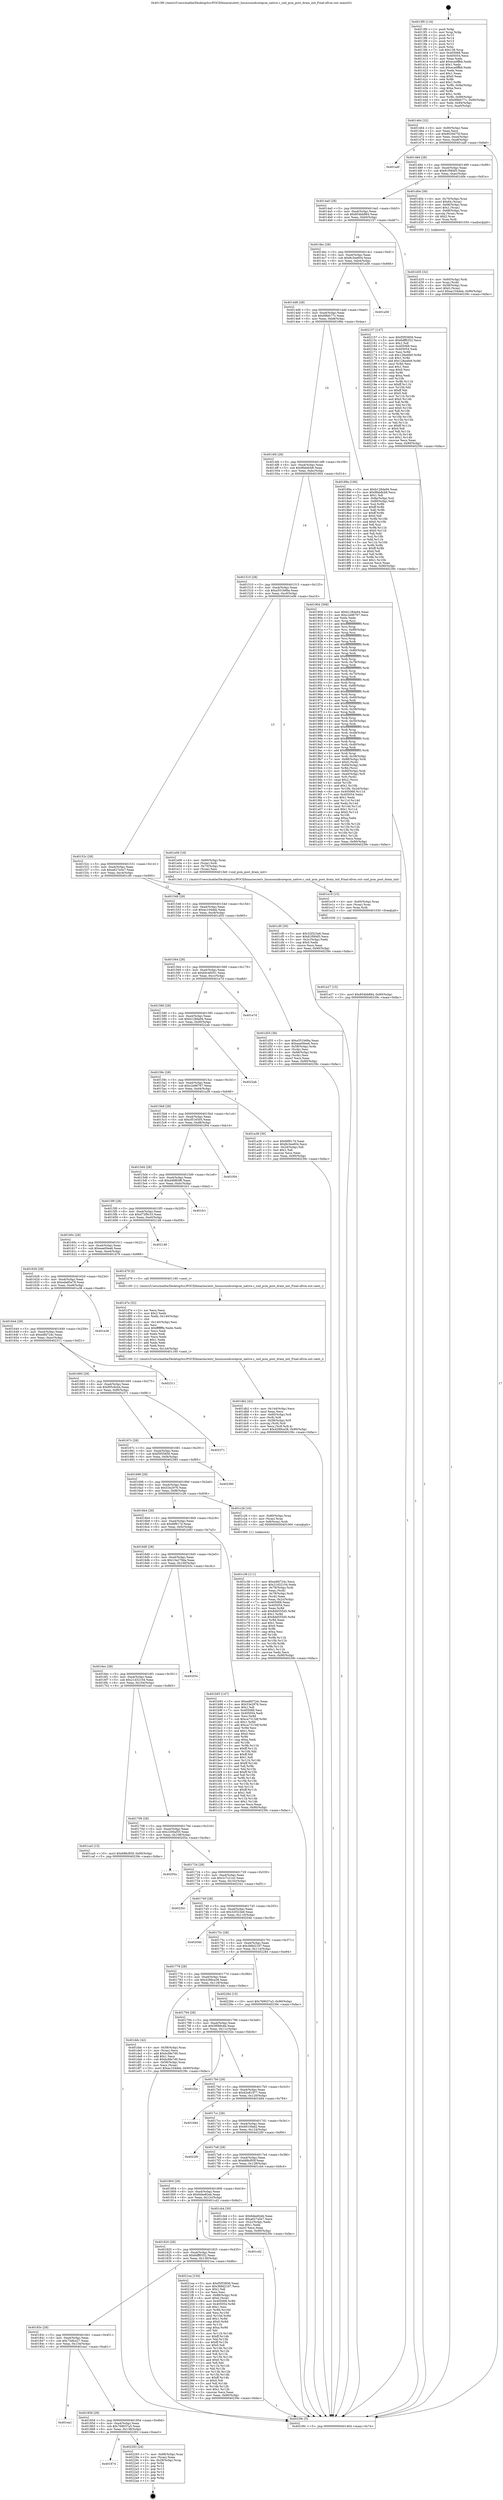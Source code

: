digraph "0x4013f0" {
  label = "0x4013f0 (/mnt/c/Users/mathe/Desktop/tcc/POCII/binaries/extr_linuxsoundcorepcm_native.c_snd_pcm_post_drain_init_Final-ollvm.out::main(0))"
  labelloc = "t"
  node[shape=record]

  Entry [label="",width=0.3,height=0.3,shape=circle,fillcolor=black,style=filled]
  "0x401464" [label="{
     0x401464 [32]\l
     | [instrs]\l
     &nbsp;&nbsp;0x401464 \<+6\>: mov -0x90(%rbp),%eax\l
     &nbsp;&nbsp;0x40146a \<+2\>: mov %eax,%ecx\l
     &nbsp;&nbsp;0x40146c \<+6\>: sub $0x8029d75f,%ecx\l
     &nbsp;&nbsp;0x401472 \<+6\>: mov %eax,-0xa4(%rbp)\l
     &nbsp;&nbsp;0x401478 \<+6\>: mov %ecx,-0xa8(%rbp)\l
     &nbsp;&nbsp;0x40147e \<+6\>: je 0000000000401adf \<main+0x6ef\>\l
  }"]
  "0x401adf" [label="{
     0x401adf\l
  }", style=dashed]
  "0x401484" [label="{
     0x401484 [28]\l
     | [instrs]\l
     &nbsp;&nbsp;0x401484 \<+5\>: jmp 0000000000401489 \<main+0x99\>\l
     &nbsp;&nbsp;0x401489 \<+6\>: mov -0xa4(%rbp),%eax\l
     &nbsp;&nbsp;0x40148f \<+5\>: sub $0x81f084f3,%eax\l
     &nbsp;&nbsp;0x401494 \<+6\>: mov %eax,-0xac(%rbp)\l
     &nbsp;&nbsp;0x40149a \<+6\>: je 0000000000401d0e \<main+0x91e\>\l
  }"]
  Exit [label="",width=0.3,height=0.3,shape=circle,fillcolor=black,style=filled,peripheries=2]
  "0x401d0e" [label="{
     0x401d0e [39]\l
     | [instrs]\l
     &nbsp;&nbsp;0x401d0e \<+4\>: mov -0x70(%rbp),%rax\l
     &nbsp;&nbsp;0x401d12 \<+6\>: movl $0x64,(%rax)\l
     &nbsp;&nbsp;0x401d18 \<+4\>: mov -0x68(%rbp),%rax\l
     &nbsp;&nbsp;0x401d1c \<+6\>: movl $0x1,(%rax)\l
     &nbsp;&nbsp;0x401d22 \<+4\>: mov -0x68(%rbp),%rax\l
     &nbsp;&nbsp;0x401d26 \<+3\>: movslq (%rax),%rax\l
     &nbsp;&nbsp;0x401d29 \<+4\>: shl $0x2,%rax\l
     &nbsp;&nbsp;0x401d2d \<+3\>: mov %rax,%rdi\l
     &nbsp;&nbsp;0x401d30 \<+5\>: call 0000000000401050 \<malloc@plt\>\l
     | [calls]\l
     &nbsp;&nbsp;0x401050 \{1\} (unknown)\l
  }"]
  "0x4014a0" [label="{
     0x4014a0 [28]\l
     | [instrs]\l
     &nbsp;&nbsp;0x4014a0 \<+5\>: jmp 00000000004014a5 \<main+0xb5\>\l
     &nbsp;&nbsp;0x4014a5 \<+6\>: mov -0xa4(%rbp),%eax\l
     &nbsp;&nbsp;0x4014ab \<+5\>: sub $0x854bb884,%eax\l
     &nbsp;&nbsp;0x4014b0 \<+6\>: mov %eax,-0xb0(%rbp)\l
     &nbsp;&nbsp;0x4014b6 \<+6\>: je 0000000000402157 \<main+0xd67\>\l
  }"]
  "0x401874" [label="{
     0x401874\l
  }", style=dashed]
  "0x402157" [label="{
     0x402157 [147]\l
     | [instrs]\l
     &nbsp;&nbsp;0x402157 \<+5\>: mov $0xf5f55856,%eax\l
     &nbsp;&nbsp;0x40215c \<+5\>: mov $0x6dff0352,%ecx\l
     &nbsp;&nbsp;0x402161 \<+2\>: mov $0x1,%dl\l
     &nbsp;&nbsp;0x402163 \<+7\>: mov 0x405068,%esi\l
     &nbsp;&nbsp;0x40216a \<+7\>: mov 0x405054,%edi\l
     &nbsp;&nbsp;0x402171 \<+3\>: mov %esi,%r8d\l
     &nbsp;&nbsp;0x402174 \<+7\>: sub $0x128a4fe9,%r8d\l
     &nbsp;&nbsp;0x40217b \<+4\>: sub $0x1,%r8d\l
     &nbsp;&nbsp;0x40217f \<+7\>: add $0x128a4fe9,%r8d\l
     &nbsp;&nbsp;0x402186 \<+4\>: imul %r8d,%esi\l
     &nbsp;&nbsp;0x40218a \<+3\>: and $0x1,%esi\l
     &nbsp;&nbsp;0x40218d \<+3\>: cmp $0x0,%esi\l
     &nbsp;&nbsp;0x402190 \<+4\>: sete %r9b\l
     &nbsp;&nbsp;0x402194 \<+3\>: cmp $0xa,%edi\l
     &nbsp;&nbsp;0x402197 \<+4\>: setl %r10b\l
     &nbsp;&nbsp;0x40219b \<+3\>: mov %r9b,%r11b\l
     &nbsp;&nbsp;0x40219e \<+4\>: xor $0xff,%r11b\l
     &nbsp;&nbsp;0x4021a2 \<+3\>: mov %r10b,%bl\l
     &nbsp;&nbsp;0x4021a5 \<+3\>: xor $0xff,%bl\l
     &nbsp;&nbsp;0x4021a8 \<+3\>: xor $0x0,%dl\l
     &nbsp;&nbsp;0x4021ab \<+3\>: mov %r11b,%r14b\l
     &nbsp;&nbsp;0x4021ae \<+4\>: and $0x0,%r14b\l
     &nbsp;&nbsp;0x4021b2 \<+3\>: and %dl,%r9b\l
     &nbsp;&nbsp;0x4021b5 \<+3\>: mov %bl,%r15b\l
     &nbsp;&nbsp;0x4021b8 \<+4\>: and $0x0,%r15b\l
     &nbsp;&nbsp;0x4021bc \<+3\>: and %dl,%r10b\l
     &nbsp;&nbsp;0x4021bf \<+3\>: or %r9b,%r14b\l
     &nbsp;&nbsp;0x4021c2 \<+3\>: or %r10b,%r15b\l
     &nbsp;&nbsp;0x4021c5 \<+3\>: xor %r15b,%r14b\l
     &nbsp;&nbsp;0x4021c8 \<+3\>: or %bl,%r11b\l
     &nbsp;&nbsp;0x4021cb \<+4\>: xor $0xff,%r11b\l
     &nbsp;&nbsp;0x4021cf \<+3\>: or $0x0,%dl\l
     &nbsp;&nbsp;0x4021d2 \<+3\>: and %dl,%r11b\l
     &nbsp;&nbsp;0x4021d5 \<+3\>: or %r11b,%r14b\l
     &nbsp;&nbsp;0x4021d8 \<+4\>: test $0x1,%r14b\l
     &nbsp;&nbsp;0x4021dc \<+3\>: cmovne %ecx,%eax\l
     &nbsp;&nbsp;0x4021df \<+6\>: mov %eax,-0x90(%rbp)\l
     &nbsp;&nbsp;0x4021e5 \<+5\>: jmp 000000000040239c \<main+0xfac\>\l
  }"]
  "0x4014bc" [label="{
     0x4014bc [28]\l
     | [instrs]\l
     &nbsp;&nbsp;0x4014bc \<+5\>: jmp 00000000004014c1 \<main+0xd1\>\l
     &nbsp;&nbsp;0x4014c1 \<+6\>: mov -0xa4(%rbp),%eax\l
     &nbsp;&nbsp;0x4014c7 \<+5\>: sub $0x8c3ee604,%eax\l
     &nbsp;&nbsp;0x4014cc \<+6\>: mov %eax,-0xb4(%rbp)\l
     &nbsp;&nbsp;0x4014d2 \<+6\>: je 0000000000401a56 \<main+0x666\>\l
  }"]
  "0x402293" [label="{
     0x402293 [24]\l
     | [instrs]\l
     &nbsp;&nbsp;0x402293 \<+7\>: mov -0x88(%rbp),%rax\l
     &nbsp;&nbsp;0x40229a \<+2\>: mov (%rax),%eax\l
     &nbsp;&nbsp;0x40229c \<+4\>: lea -0x28(%rbp),%rsp\l
     &nbsp;&nbsp;0x4022a0 \<+1\>: pop %rbx\l
     &nbsp;&nbsp;0x4022a1 \<+2\>: pop %r12\l
     &nbsp;&nbsp;0x4022a3 \<+2\>: pop %r13\l
     &nbsp;&nbsp;0x4022a5 \<+2\>: pop %r14\l
     &nbsp;&nbsp;0x4022a7 \<+2\>: pop %r15\l
     &nbsp;&nbsp;0x4022a9 \<+1\>: pop %rbp\l
     &nbsp;&nbsp;0x4022aa \<+1\>: ret\l
  }"]
  "0x401a56" [label="{
     0x401a56\l
  }", style=dashed]
  "0x4014d8" [label="{
     0x4014d8 [28]\l
     | [instrs]\l
     &nbsp;&nbsp;0x4014d8 \<+5\>: jmp 00000000004014dd \<main+0xed\>\l
     &nbsp;&nbsp;0x4014dd \<+6\>: mov -0xa4(%rbp),%eax\l
     &nbsp;&nbsp;0x4014e3 \<+5\>: sub $0x99bfc77c,%eax\l
     &nbsp;&nbsp;0x4014e8 \<+6\>: mov %eax,-0xb8(%rbp)\l
     &nbsp;&nbsp;0x4014ee \<+6\>: je 000000000040189a \<main+0x4aa\>\l
  }"]
  "0x401858" [label="{
     0x401858 [28]\l
     | [instrs]\l
     &nbsp;&nbsp;0x401858 \<+5\>: jmp 000000000040185d \<main+0x46d\>\l
     &nbsp;&nbsp;0x40185d \<+6\>: mov -0xa4(%rbp),%eax\l
     &nbsp;&nbsp;0x401863 \<+5\>: sub $0x769037a3,%eax\l
     &nbsp;&nbsp;0x401868 \<+6\>: mov %eax,-0x138(%rbp)\l
     &nbsp;&nbsp;0x40186e \<+6\>: je 0000000000402293 \<main+0xea3\>\l
  }"]
  "0x40189a" [label="{
     0x40189a [106]\l
     | [instrs]\l
     &nbsp;&nbsp;0x40189a \<+5\>: mov $0xb128da94,%eax\l
     &nbsp;&nbsp;0x40189f \<+5\>: mov $0x9fab8cb8,%ecx\l
     &nbsp;&nbsp;0x4018a4 \<+2\>: mov $0x1,%dl\l
     &nbsp;&nbsp;0x4018a6 \<+7\>: mov -0x8a(%rbp),%sil\l
     &nbsp;&nbsp;0x4018ad \<+7\>: mov -0x89(%rbp),%dil\l
     &nbsp;&nbsp;0x4018b4 \<+3\>: mov %sil,%r8b\l
     &nbsp;&nbsp;0x4018b7 \<+4\>: xor $0xff,%r8b\l
     &nbsp;&nbsp;0x4018bb \<+3\>: mov %dil,%r9b\l
     &nbsp;&nbsp;0x4018be \<+4\>: xor $0xff,%r9b\l
     &nbsp;&nbsp;0x4018c2 \<+3\>: xor $0x0,%dl\l
     &nbsp;&nbsp;0x4018c5 \<+3\>: mov %r8b,%r10b\l
     &nbsp;&nbsp;0x4018c8 \<+4\>: and $0x0,%r10b\l
     &nbsp;&nbsp;0x4018cc \<+3\>: and %dl,%sil\l
     &nbsp;&nbsp;0x4018cf \<+3\>: mov %r9b,%r11b\l
     &nbsp;&nbsp;0x4018d2 \<+4\>: and $0x0,%r11b\l
     &nbsp;&nbsp;0x4018d6 \<+3\>: and %dl,%dil\l
     &nbsp;&nbsp;0x4018d9 \<+3\>: or %sil,%r10b\l
     &nbsp;&nbsp;0x4018dc \<+3\>: or %dil,%r11b\l
     &nbsp;&nbsp;0x4018df \<+3\>: xor %r11b,%r10b\l
     &nbsp;&nbsp;0x4018e2 \<+3\>: or %r9b,%r8b\l
     &nbsp;&nbsp;0x4018e5 \<+4\>: xor $0xff,%r8b\l
     &nbsp;&nbsp;0x4018e9 \<+3\>: or $0x0,%dl\l
     &nbsp;&nbsp;0x4018ec \<+3\>: and %dl,%r8b\l
     &nbsp;&nbsp;0x4018ef \<+3\>: or %r8b,%r10b\l
     &nbsp;&nbsp;0x4018f2 \<+4\>: test $0x1,%r10b\l
     &nbsp;&nbsp;0x4018f6 \<+3\>: cmovne %ecx,%eax\l
     &nbsp;&nbsp;0x4018f9 \<+6\>: mov %eax,-0x90(%rbp)\l
     &nbsp;&nbsp;0x4018ff \<+5\>: jmp 000000000040239c \<main+0xfac\>\l
  }"]
  "0x4014f4" [label="{
     0x4014f4 [28]\l
     | [instrs]\l
     &nbsp;&nbsp;0x4014f4 \<+5\>: jmp 00000000004014f9 \<main+0x109\>\l
     &nbsp;&nbsp;0x4014f9 \<+6\>: mov -0xa4(%rbp),%eax\l
     &nbsp;&nbsp;0x4014ff \<+5\>: sub $0x9fab8cb8,%eax\l
     &nbsp;&nbsp;0x401504 \<+6\>: mov %eax,-0xbc(%rbp)\l
     &nbsp;&nbsp;0x40150a \<+6\>: je 0000000000401904 \<main+0x514\>\l
  }"]
  "0x40239c" [label="{
     0x40239c [5]\l
     | [instrs]\l
     &nbsp;&nbsp;0x40239c \<+5\>: jmp 0000000000401464 \<main+0x74\>\l
  }"]
  "0x4013f0" [label="{
     0x4013f0 [116]\l
     | [instrs]\l
     &nbsp;&nbsp;0x4013f0 \<+1\>: push %rbp\l
     &nbsp;&nbsp;0x4013f1 \<+3\>: mov %rsp,%rbp\l
     &nbsp;&nbsp;0x4013f4 \<+2\>: push %r15\l
     &nbsp;&nbsp;0x4013f6 \<+2\>: push %r14\l
     &nbsp;&nbsp;0x4013f8 \<+2\>: push %r13\l
     &nbsp;&nbsp;0x4013fa \<+2\>: push %r12\l
     &nbsp;&nbsp;0x4013fc \<+1\>: push %rbx\l
     &nbsp;&nbsp;0x4013fd \<+7\>: sub $0x138,%rsp\l
     &nbsp;&nbsp;0x401404 \<+7\>: mov 0x405068,%eax\l
     &nbsp;&nbsp;0x40140b \<+7\>: mov 0x405054,%ecx\l
     &nbsp;&nbsp;0x401412 \<+2\>: mov %eax,%edx\l
     &nbsp;&nbsp;0x401414 \<+6\>: add $0xeca0ffbb,%edx\l
     &nbsp;&nbsp;0x40141a \<+3\>: sub $0x1,%edx\l
     &nbsp;&nbsp;0x40141d \<+6\>: sub $0xeca0ffbb,%edx\l
     &nbsp;&nbsp;0x401423 \<+3\>: imul %edx,%eax\l
     &nbsp;&nbsp;0x401426 \<+3\>: and $0x1,%eax\l
     &nbsp;&nbsp;0x401429 \<+3\>: cmp $0x0,%eax\l
     &nbsp;&nbsp;0x40142c \<+4\>: sete %r8b\l
     &nbsp;&nbsp;0x401430 \<+4\>: and $0x1,%r8b\l
     &nbsp;&nbsp;0x401434 \<+7\>: mov %r8b,-0x8a(%rbp)\l
     &nbsp;&nbsp;0x40143b \<+3\>: cmp $0xa,%ecx\l
     &nbsp;&nbsp;0x40143e \<+4\>: setl %r8b\l
     &nbsp;&nbsp;0x401442 \<+4\>: and $0x1,%r8b\l
     &nbsp;&nbsp;0x401446 \<+7\>: mov %r8b,-0x89(%rbp)\l
     &nbsp;&nbsp;0x40144d \<+10\>: movl $0x99bfc77c,-0x90(%rbp)\l
     &nbsp;&nbsp;0x401457 \<+6\>: mov %edi,-0x94(%rbp)\l
     &nbsp;&nbsp;0x40145d \<+7\>: mov %rsi,-0xa0(%rbp)\l
  }"]
  "0x401ea1" [label="{
     0x401ea1\l
  }", style=dashed]
  "0x401904" [label="{
     0x401904 [308]\l
     | [instrs]\l
     &nbsp;&nbsp;0x401904 \<+5\>: mov $0xb128da94,%eax\l
     &nbsp;&nbsp;0x401909 \<+5\>: mov $0xc2e96767,%ecx\l
     &nbsp;&nbsp;0x40190e \<+2\>: xor %edx,%edx\l
     &nbsp;&nbsp;0x401910 \<+3\>: mov %rsp,%rsi\l
     &nbsp;&nbsp;0x401913 \<+4\>: add $0xfffffffffffffff0,%rsi\l
     &nbsp;&nbsp;0x401917 \<+3\>: mov %rsi,%rsp\l
     &nbsp;&nbsp;0x40191a \<+7\>: mov %rsi,-0x88(%rbp)\l
     &nbsp;&nbsp;0x401921 \<+3\>: mov %rsp,%rsi\l
     &nbsp;&nbsp;0x401924 \<+4\>: add $0xfffffffffffffff0,%rsi\l
     &nbsp;&nbsp;0x401928 \<+3\>: mov %rsi,%rsp\l
     &nbsp;&nbsp;0x40192b \<+3\>: mov %rsp,%rdi\l
     &nbsp;&nbsp;0x40192e \<+4\>: add $0xfffffffffffffff0,%rdi\l
     &nbsp;&nbsp;0x401932 \<+3\>: mov %rdi,%rsp\l
     &nbsp;&nbsp;0x401935 \<+4\>: mov %rdi,-0x80(%rbp)\l
     &nbsp;&nbsp;0x401939 \<+3\>: mov %rsp,%rdi\l
     &nbsp;&nbsp;0x40193c \<+4\>: add $0xfffffffffffffff0,%rdi\l
     &nbsp;&nbsp;0x401940 \<+3\>: mov %rdi,%rsp\l
     &nbsp;&nbsp;0x401943 \<+4\>: mov %rdi,-0x78(%rbp)\l
     &nbsp;&nbsp;0x401947 \<+3\>: mov %rsp,%rdi\l
     &nbsp;&nbsp;0x40194a \<+4\>: add $0xfffffffffffffff0,%rdi\l
     &nbsp;&nbsp;0x40194e \<+3\>: mov %rdi,%rsp\l
     &nbsp;&nbsp;0x401951 \<+4\>: mov %rdi,-0x70(%rbp)\l
     &nbsp;&nbsp;0x401955 \<+3\>: mov %rsp,%rdi\l
     &nbsp;&nbsp;0x401958 \<+4\>: add $0xfffffffffffffff0,%rdi\l
     &nbsp;&nbsp;0x40195c \<+3\>: mov %rdi,%rsp\l
     &nbsp;&nbsp;0x40195f \<+4\>: mov %rdi,-0x68(%rbp)\l
     &nbsp;&nbsp;0x401963 \<+3\>: mov %rsp,%rdi\l
     &nbsp;&nbsp;0x401966 \<+4\>: add $0xfffffffffffffff0,%rdi\l
     &nbsp;&nbsp;0x40196a \<+3\>: mov %rdi,%rsp\l
     &nbsp;&nbsp;0x40196d \<+4\>: mov %rdi,-0x60(%rbp)\l
     &nbsp;&nbsp;0x401971 \<+3\>: mov %rsp,%rdi\l
     &nbsp;&nbsp;0x401974 \<+4\>: add $0xfffffffffffffff0,%rdi\l
     &nbsp;&nbsp;0x401978 \<+3\>: mov %rdi,%rsp\l
     &nbsp;&nbsp;0x40197b \<+4\>: mov %rdi,-0x58(%rbp)\l
     &nbsp;&nbsp;0x40197f \<+3\>: mov %rsp,%rdi\l
     &nbsp;&nbsp;0x401982 \<+4\>: add $0xfffffffffffffff0,%rdi\l
     &nbsp;&nbsp;0x401986 \<+3\>: mov %rdi,%rsp\l
     &nbsp;&nbsp;0x401989 \<+4\>: mov %rdi,-0x50(%rbp)\l
     &nbsp;&nbsp;0x40198d \<+3\>: mov %rsp,%rdi\l
     &nbsp;&nbsp;0x401990 \<+4\>: add $0xfffffffffffffff0,%rdi\l
     &nbsp;&nbsp;0x401994 \<+3\>: mov %rdi,%rsp\l
     &nbsp;&nbsp;0x401997 \<+4\>: mov %rdi,-0x48(%rbp)\l
     &nbsp;&nbsp;0x40199b \<+3\>: mov %rsp,%rdi\l
     &nbsp;&nbsp;0x40199e \<+4\>: add $0xfffffffffffffff0,%rdi\l
     &nbsp;&nbsp;0x4019a2 \<+3\>: mov %rdi,%rsp\l
     &nbsp;&nbsp;0x4019a5 \<+4\>: mov %rdi,-0x40(%rbp)\l
     &nbsp;&nbsp;0x4019a9 \<+3\>: mov %rsp,%rdi\l
     &nbsp;&nbsp;0x4019ac \<+4\>: add $0xfffffffffffffff0,%rdi\l
     &nbsp;&nbsp;0x4019b0 \<+3\>: mov %rdi,%rsp\l
     &nbsp;&nbsp;0x4019b3 \<+4\>: mov %rdi,-0x38(%rbp)\l
     &nbsp;&nbsp;0x4019b7 \<+7\>: mov -0x88(%rbp),%rdi\l
     &nbsp;&nbsp;0x4019be \<+6\>: movl $0x0,(%rdi)\l
     &nbsp;&nbsp;0x4019c4 \<+7\>: mov -0x94(%rbp),%r8d\l
     &nbsp;&nbsp;0x4019cb \<+3\>: mov %r8d,(%rsi)\l
     &nbsp;&nbsp;0x4019ce \<+4\>: mov -0x80(%rbp),%rdi\l
     &nbsp;&nbsp;0x4019d2 \<+7\>: mov -0xa0(%rbp),%r9\l
     &nbsp;&nbsp;0x4019d9 \<+3\>: mov %r9,(%rdi)\l
     &nbsp;&nbsp;0x4019dc \<+3\>: cmpl $0x2,(%rsi)\l
     &nbsp;&nbsp;0x4019df \<+4\>: setne %r10b\l
     &nbsp;&nbsp;0x4019e3 \<+4\>: and $0x1,%r10b\l
     &nbsp;&nbsp;0x4019e7 \<+4\>: mov %r10b,-0x2d(%rbp)\l
     &nbsp;&nbsp;0x4019eb \<+8\>: mov 0x405068,%r11d\l
     &nbsp;&nbsp;0x4019f3 \<+7\>: mov 0x405054,%ebx\l
     &nbsp;&nbsp;0x4019fa \<+3\>: sub $0x1,%edx\l
     &nbsp;&nbsp;0x4019fd \<+3\>: mov %r11d,%r14d\l
     &nbsp;&nbsp;0x401a00 \<+3\>: add %edx,%r14d\l
     &nbsp;&nbsp;0x401a03 \<+4\>: imul %r14d,%r11d\l
     &nbsp;&nbsp;0x401a07 \<+4\>: and $0x1,%r11d\l
     &nbsp;&nbsp;0x401a0b \<+4\>: cmp $0x0,%r11d\l
     &nbsp;&nbsp;0x401a0f \<+4\>: sete %r10b\l
     &nbsp;&nbsp;0x401a13 \<+3\>: cmp $0xa,%ebx\l
     &nbsp;&nbsp;0x401a16 \<+4\>: setl %r15b\l
     &nbsp;&nbsp;0x401a1a \<+3\>: mov %r10b,%r12b\l
     &nbsp;&nbsp;0x401a1d \<+3\>: and %r15b,%r12b\l
     &nbsp;&nbsp;0x401a20 \<+3\>: xor %r15b,%r10b\l
     &nbsp;&nbsp;0x401a23 \<+3\>: or %r10b,%r12b\l
     &nbsp;&nbsp;0x401a26 \<+4\>: test $0x1,%r12b\l
     &nbsp;&nbsp;0x401a2a \<+3\>: cmovne %ecx,%eax\l
     &nbsp;&nbsp;0x401a2d \<+6\>: mov %eax,-0x90(%rbp)\l
     &nbsp;&nbsp;0x401a33 \<+5\>: jmp 000000000040239c \<main+0xfac\>\l
  }"]
  "0x401510" [label="{
     0x401510 [28]\l
     | [instrs]\l
     &nbsp;&nbsp;0x401510 \<+5\>: jmp 0000000000401515 \<main+0x125\>\l
     &nbsp;&nbsp;0x401515 \<+6\>: mov -0xa4(%rbp),%eax\l
     &nbsp;&nbsp;0x40151b \<+5\>: sub $0xa551b68a,%eax\l
     &nbsp;&nbsp;0x401520 \<+6\>: mov %eax,-0xc0(%rbp)\l
     &nbsp;&nbsp;0x401526 \<+6\>: je 0000000000401e06 \<main+0xa16\>\l
  }"]
  "0x40183c" [label="{
     0x40183c [28]\l
     | [instrs]\l
     &nbsp;&nbsp;0x40183c \<+5\>: jmp 0000000000401841 \<main+0x451\>\l
     &nbsp;&nbsp;0x401841 \<+6\>: mov -0xa4(%rbp),%eax\l
     &nbsp;&nbsp;0x401847 \<+5\>: sub $0x73dfce27,%eax\l
     &nbsp;&nbsp;0x40184c \<+6\>: mov %eax,-0x134(%rbp)\l
     &nbsp;&nbsp;0x401852 \<+6\>: je 0000000000401ea1 \<main+0xab1\>\l
  }"]
  "0x4021ea" [label="{
     0x4021ea [154]\l
     | [instrs]\l
     &nbsp;&nbsp;0x4021ea \<+5\>: mov $0xf5f55856,%eax\l
     &nbsp;&nbsp;0x4021ef \<+5\>: mov $0x368d2187,%ecx\l
     &nbsp;&nbsp;0x4021f4 \<+2\>: mov $0x1,%dl\l
     &nbsp;&nbsp;0x4021f6 \<+2\>: xor %esi,%esi\l
     &nbsp;&nbsp;0x4021f8 \<+7\>: mov -0x88(%rbp),%rdi\l
     &nbsp;&nbsp;0x4021ff \<+6\>: movl $0x0,(%rdi)\l
     &nbsp;&nbsp;0x402205 \<+8\>: mov 0x405068,%r8d\l
     &nbsp;&nbsp;0x40220d \<+8\>: mov 0x405054,%r9d\l
     &nbsp;&nbsp;0x402215 \<+3\>: sub $0x1,%esi\l
     &nbsp;&nbsp;0x402218 \<+3\>: mov %r8d,%r10d\l
     &nbsp;&nbsp;0x40221b \<+3\>: add %esi,%r10d\l
     &nbsp;&nbsp;0x40221e \<+4\>: imul %r10d,%r8d\l
     &nbsp;&nbsp;0x402222 \<+4\>: and $0x1,%r8d\l
     &nbsp;&nbsp;0x402226 \<+4\>: cmp $0x0,%r8d\l
     &nbsp;&nbsp;0x40222a \<+4\>: sete %r11b\l
     &nbsp;&nbsp;0x40222e \<+4\>: cmp $0xa,%r9d\l
     &nbsp;&nbsp;0x402232 \<+3\>: setl %bl\l
     &nbsp;&nbsp;0x402235 \<+3\>: mov %r11b,%r14b\l
     &nbsp;&nbsp;0x402238 \<+4\>: xor $0xff,%r14b\l
     &nbsp;&nbsp;0x40223c \<+3\>: mov %bl,%r15b\l
     &nbsp;&nbsp;0x40223f \<+4\>: xor $0xff,%r15b\l
     &nbsp;&nbsp;0x402243 \<+3\>: xor $0x0,%dl\l
     &nbsp;&nbsp;0x402246 \<+3\>: mov %r14b,%r12b\l
     &nbsp;&nbsp;0x402249 \<+4\>: and $0x0,%r12b\l
     &nbsp;&nbsp;0x40224d \<+3\>: and %dl,%r11b\l
     &nbsp;&nbsp;0x402250 \<+3\>: mov %r15b,%r13b\l
     &nbsp;&nbsp;0x402253 \<+4\>: and $0x0,%r13b\l
     &nbsp;&nbsp;0x402257 \<+2\>: and %dl,%bl\l
     &nbsp;&nbsp;0x402259 \<+3\>: or %r11b,%r12b\l
     &nbsp;&nbsp;0x40225c \<+3\>: or %bl,%r13b\l
     &nbsp;&nbsp;0x40225f \<+3\>: xor %r13b,%r12b\l
     &nbsp;&nbsp;0x402262 \<+3\>: or %r15b,%r14b\l
     &nbsp;&nbsp;0x402265 \<+4\>: xor $0xff,%r14b\l
     &nbsp;&nbsp;0x402269 \<+3\>: or $0x0,%dl\l
     &nbsp;&nbsp;0x40226c \<+3\>: and %dl,%r14b\l
     &nbsp;&nbsp;0x40226f \<+3\>: or %r14b,%r12b\l
     &nbsp;&nbsp;0x402272 \<+4\>: test $0x1,%r12b\l
     &nbsp;&nbsp;0x402276 \<+3\>: cmovne %ecx,%eax\l
     &nbsp;&nbsp;0x402279 \<+6\>: mov %eax,-0x90(%rbp)\l
     &nbsp;&nbsp;0x40227f \<+5\>: jmp 000000000040239c \<main+0xfac\>\l
  }"]
  "0x401e06" [label="{
     0x401e06 [18]\l
     | [instrs]\l
     &nbsp;&nbsp;0x401e06 \<+4\>: mov -0x60(%rbp),%rax\l
     &nbsp;&nbsp;0x401e0a \<+3\>: mov (%rax),%rdi\l
     &nbsp;&nbsp;0x401e0d \<+4\>: mov -0x70(%rbp),%rax\l
     &nbsp;&nbsp;0x401e11 \<+2\>: mov (%rax),%esi\l
     &nbsp;&nbsp;0x401e13 \<+5\>: call 00000000004013e0 \<snd_pcm_post_drain_init\>\l
     | [calls]\l
     &nbsp;&nbsp;0x4013e0 \{1\} (/mnt/c/Users/mathe/Desktop/tcc/POCII/binaries/extr_linuxsoundcorepcm_native.c_snd_pcm_post_drain_init_Final-ollvm.out::snd_pcm_post_drain_init)\l
  }"]
  "0x40152c" [label="{
     0x40152c [28]\l
     | [instrs]\l
     &nbsp;&nbsp;0x40152c \<+5\>: jmp 0000000000401531 \<main+0x141\>\l
     &nbsp;&nbsp;0x401531 \<+6\>: mov -0xa4(%rbp),%eax\l
     &nbsp;&nbsp;0x401537 \<+5\>: sub $0xa627a5e7,%eax\l
     &nbsp;&nbsp;0x40153c \<+6\>: mov %eax,-0xc4(%rbp)\l
     &nbsp;&nbsp;0x401542 \<+6\>: je 0000000000401cf0 \<main+0x900\>\l
  }"]
  "0x401820" [label="{
     0x401820 [28]\l
     | [instrs]\l
     &nbsp;&nbsp;0x401820 \<+5\>: jmp 0000000000401825 \<main+0x435\>\l
     &nbsp;&nbsp;0x401825 \<+6\>: mov -0xa4(%rbp),%eax\l
     &nbsp;&nbsp;0x40182b \<+5\>: sub $0x6dff0352,%eax\l
     &nbsp;&nbsp;0x401830 \<+6\>: mov %eax,-0x130(%rbp)\l
     &nbsp;&nbsp;0x401836 \<+6\>: je 00000000004021ea \<main+0xdfa\>\l
  }"]
  "0x401cf0" [label="{
     0x401cf0 [30]\l
     | [instrs]\l
     &nbsp;&nbsp;0x401cf0 \<+5\>: mov $0x32f323e6,%eax\l
     &nbsp;&nbsp;0x401cf5 \<+5\>: mov $0x81f084f3,%ecx\l
     &nbsp;&nbsp;0x401cfa \<+3\>: mov -0x2c(%rbp),%edx\l
     &nbsp;&nbsp;0x401cfd \<+3\>: cmp $0x0,%edx\l
     &nbsp;&nbsp;0x401d00 \<+3\>: cmove %ecx,%eax\l
     &nbsp;&nbsp;0x401d03 \<+6\>: mov %eax,-0x90(%rbp)\l
     &nbsp;&nbsp;0x401d09 \<+5\>: jmp 000000000040239c \<main+0xfac\>\l
  }"]
  "0x401548" [label="{
     0x401548 [28]\l
     | [instrs]\l
     &nbsp;&nbsp;0x401548 \<+5\>: jmp 000000000040154d \<main+0x15d\>\l
     &nbsp;&nbsp;0x40154d \<+6\>: mov -0xa4(%rbp),%eax\l
     &nbsp;&nbsp;0x401553 \<+5\>: sub $0xac104deb,%eax\l
     &nbsp;&nbsp;0x401558 \<+6\>: mov %eax,-0xc8(%rbp)\l
     &nbsp;&nbsp;0x40155e \<+6\>: je 0000000000401d55 \<main+0x965\>\l
  }"]
  "0x401cd2" [label="{
     0x401cd2\l
  }", style=dashed]
  "0x401d55" [label="{
     0x401d55 [36]\l
     | [instrs]\l
     &nbsp;&nbsp;0x401d55 \<+5\>: mov $0xa551b68a,%eax\l
     &nbsp;&nbsp;0x401d5a \<+5\>: mov $0xeae00ee6,%ecx\l
     &nbsp;&nbsp;0x401d5f \<+4\>: mov -0x58(%rbp),%rdx\l
     &nbsp;&nbsp;0x401d63 \<+2\>: mov (%rdx),%esi\l
     &nbsp;&nbsp;0x401d65 \<+4\>: mov -0x68(%rbp),%rdx\l
     &nbsp;&nbsp;0x401d69 \<+2\>: cmp (%rdx),%esi\l
     &nbsp;&nbsp;0x401d6b \<+3\>: cmovl %ecx,%eax\l
     &nbsp;&nbsp;0x401d6e \<+6\>: mov %eax,-0x90(%rbp)\l
     &nbsp;&nbsp;0x401d74 \<+5\>: jmp 000000000040239c \<main+0xfac\>\l
  }"]
  "0x401564" [label="{
     0x401564 [28]\l
     | [instrs]\l
     &nbsp;&nbsp;0x401564 \<+5\>: jmp 0000000000401569 \<main+0x179\>\l
     &nbsp;&nbsp;0x401569 \<+6\>: mov -0xa4(%rbp),%eax\l
     &nbsp;&nbsp;0x40156f \<+5\>: sub $0xb0c46051,%eax\l
     &nbsp;&nbsp;0x401574 \<+6\>: mov %eax,-0xcc(%rbp)\l
     &nbsp;&nbsp;0x40157a \<+6\>: je 0000000000401e7d \<main+0xa8d\>\l
  }"]
  "0x401e27" [label="{
     0x401e27 [15]\l
     | [instrs]\l
     &nbsp;&nbsp;0x401e27 \<+10\>: movl $0x854bb884,-0x90(%rbp)\l
     &nbsp;&nbsp;0x401e31 \<+5\>: jmp 000000000040239c \<main+0xfac\>\l
  }"]
  "0x401e7d" [label="{
     0x401e7d\l
  }", style=dashed]
  "0x401580" [label="{
     0x401580 [28]\l
     | [instrs]\l
     &nbsp;&nbsp;0x401580 \<+5\>: jmp 0000000000401585 \<main+0x195\>\l
     &nbsp;&nbsp;0x401585 \<+6\>: mov -0xa4(%rbp),%eax\l
     &nbsp;&nbsp;0x40158b \<+5\>: sub $0xb128da94,%eax\l
     &nbsp;&nbsp;0x401590 \<+6\>: mov %eax,-0xd0(%rbp)\l
     &nbsp;&nbsp;0x401596 \<+6\>: je 00000000004022ab \<main+0xebb\>\l
  }"]
  "0x401e18" [label="{
     0x401e18 [15]\l
     | [instrs]\l
     &nbsp;&nbsp;0x401e18 \<+4\>: mov -0x60(%rbp),%rax\l
     &nbsp;&nbsp;0x401e1c \<+3\>: mov (%rax),%rax\l
     &nbsp;&nbsp;0x401e1f \<+3\>: mov %rax,%rdi\l
     &nbsp;&nbsp;0x401e22 \<+5\>: call 0000000000401030 \<free@plt\>\l
     | [calls]\l
     &nbsp;&nbsp;0x401030 \{1\} (unknown)\l
  }"]
  "0x4022ab" [label="{
     0x4022ab\l
  }", style=dashed]
  "0x40159c" [label="{
     0x40159c [28]\l
     | [instrs]\l
     &nbsp;&nbsp;0x40159c \<+5\>: jmp 00000000004015a1 \<main+0x1b1\>\l
     &nbsp;&nbsp;0x4015a1 \<+6\>: mov -0xa4(%rbp),%eax\l
     &nbsp;&nbsp;0x4015a7 \<+5\>: sub $0xc2e96767,%eax\l
     &nbsp;&nbsp;0x4015ac \<+6\>: mov %eax,-0xd4(%rbp)\l
     &nbsp;&nbsp;0x4015b2 \<+6\>: je 0000000000401a38 \<main+0x648\>\l
  }"]
  "0x401db2" [label="{
     0x401db2 [42]\l
     | [instrs]\l
     &nbsp;&nbsp;0x401db2 \<+6\>: mov -0x144(%rbp),%ecx\l
     &nbsp;&nbsp;0x401db8 \<+3\>: imul %eax,%ecx\l
     &nbsp;&nbsp;0x401dbb \<+4\>: mov -0x60(%rbp),%r8\l
     &nbsp;&nbsp;0x401dbf \<+3\>: mov (%r8),%r8\l
     &nbsp;&nbsp;0x401dc2 \<+4\>: mov -0x58(%rbp),%r9\l
     &nbsp;&nbsp;0x401dc6 \<+3\>: movslq (%r9),%r9\l
     &nbsp;&nbsp;0x401dc9 \<+4\>: mov %ecx,(%r8,%r9,4)\l
     &nbsp;&nbsp;0x401dcd \<+10\>: movl $0x4289ca38,-0x90(%rbp)\l
     &nbsp;&nbsp;0x401dd7 \<+5\>: jmp 000000000040239c \<main+0xfac\>\l
  }"]
  "0x401a38" [label="{
     0x401a38 [30]\l
     | [instrs]\l
     &nbsp;&nbsp;0x401a38 \<+5\>: mov $0xfdf917d,%eax\l
     &nbsp;&nbsp;0x401a3d \<+5\>: mov $0x8c3ee604,%ecx\l
     &nbsp;&nbsp;0x401a42 \<+3\>: mov -0x2d(%rbp),%dl\l
     &nbsp;&nbsp;0x401a45 \<+3\>: test $0x1,%dl\l
     &nbsp;&nbsp;0x401a48 \<+3\>: cmovne %ecx,%eax\l
     &nbsp;&nbsp;0x401a4b \<+6\>: mov %eax,-0x90(%rbp)\l
     &nbsp;&nbsp;0x401a51 \<+5\>: jmp 000000000040239c \<main+0xfac\>\l
  }"]
  "0x4015b8" [label="{
     0x4015b8 [28]\l
     | [instrs]\l
     &nbsp;&nbsp;0x4015b8 \<+5\>: jmp 00000000004015bd \<main+0x1cd\>\l
     &nbsp;&nbsp;0x4015bd \<+6\>: mov -0xa4(%rbp),%eax\l
     &nbsp;&nbsp;0x4015c3 \<+5\>: sub $0xcf516505,%eax\l
     &nbsp;&nbsp;0x4015c8 \<+6\>: mov %eax,-0xd8(%rbp)\l
     &nbsp;&nbsp;0x4015ce \<+6\>: je 0000000000401f04 \<main+0xb14\>\l
  }"]
  "0x401d7e" [label="{
     0x401d7e [52]\l
     | [instrs]\l
     &nbsp;&nbsp;0x401d7e \<+2\>: xor %ecx,%ecx\l
     &nbsp;&nbsp;0x401d80 \<+5\>: mov $0x2,%edx\l
     &nbsp;&nbsp;0x401d85 \<+6\>: mov %edx,-0x140(%rbp)\l
     &nbsp;&nbsp;0x401d8b \<+1\>: cltd\l
     &nbsp;&nbsp;0x401d8c \<+6\>: mov -0x140(%rbp),%esi\l
     &nbsp;&nbsp;0x401d92 \<+2\>: idiv %esi\l
     &nbsp;&nbsp;0x401d94 \<+6\>: imul $0xfffffffe,%edx,%edx\l
     &nbsp;&nbsp;0x401d9a \<+2\>: mov %ecx,%edi\l
     &nbsp;&nbsp;0x401d9c \<+2\>: sub %edx,%edi\l
     &nbsp;&nbsp;0x401d9e \<+2\>: mov %ecx,%edx\l
     &nbsp;&nbsp;0x401da0 \<+3\>: sub $0x1,%edx\l
     &nbsp;&nbsp;0x401da3 \<+2\>: add %edx,%edi\l
     &nbsp;&nbsp;0x401da5 \<+2\>: sub %edi,%ecx\l
     &nbsp;&nbsp;0x401da7 \<+6\>: mov %ecx,-0x144(%rbp)\l
     &nbsp;&nbsp;0x401dad \<+5\>: call 0000000000401160 \<next_i\>\l
     | [calls]\l
     &nbsp;&nbsp;0x401160 \{1\} (/mnt/c/Users/mathe/Desktop/tcc/POCII/binaries/extr_linuxsoundcorepcm_native.c_snd_pcm_post_drain_init_Final-ollvm.out::next_i)\l
  }"]
  "0x401f04" [label="{
     0x401f04\l
  }", style=dashed]
  "0x4015d4" [label="{
     0x4015d4 [28]\l
     | [instrs]\l
     &nbsp;&nbsp;0x4015d4 \<+5\>: jmp 00000000004015d9 \<main+0x1e9\>\l
     &nbsp;&nbsp;0x4015d9 \<+6\>: mov -0xa4(%rbp),%eax\l
     &nbsp;&nbsp;0x4015df \<+5\>: sub $0xd48f63f6,%eax\l
     &nbsp;&nbsp;0x4015e4 \<+6\>: mov %eax,-0xdc(%rbp)\l
     &nbsp;&nbsp;0x4015ea \<+6\>: je 0000000000401fc1 \<main+0xbd1\>\l
  }"]
  "0x401d35" [label="{
     0x401d35 [32]\l
     | [instrs]\l
     &nbsp;&nbsp;0x401d35 \<+4\>: mov -0x60(%rbp),%rdi\l
     &nbsp;&nbsp;0x401d39 \<+3\>: mov %rax,(%rdi)\l
     &nbsp;&nbsp;0x401d3c \<+4\>: mov -0x58(%rbp),%rax\l
     &nbsp;&nbsp;0x401d40 \<+6\>: movl $0x0,(%rax)\l
     &nbsp;&nbsp;0x401d46 \<+10\>: movl $0xac104deb,-0x90(%rbp)\l
     &nbsp;&nbsp;0x401d50 \<+5\>: jmp 000000000040239c \<main+0xfac\>\l
  }"]
  "0x401fc1" [label="{
     0x401fc1\l
  }", style=dashed]
  "0x4015f0" [label="{
     0x4015f0 [28]\l
     | [instrs]\l
     &nbsp;&nbsp;0x4015f0 \<+5\>: jmp 00000000004015f5 \<main+0x205\>\l
     &nbsp;&nbsp;0x4015f5 \<+6\>: mov -0xa4(%rbp),%eax\l
     &nbsp;&nbsp;0x4015fb \<+5\>: sub $0xd72f9c33,%eax\l
     &nbsp;&nbsp;0x401600 \<+6\>: mov %eax,-0xe0(%rbp)\l
     &nbsp;&nbsp;0x401606 \<+6\>: je 0000000000402148 \<main+0xd58\>\l
  }"]
  "0x401804" [label="{
     0x401804 [28]\l
     | [instrs]\l
     &nbsp;&nbsp;0x401804 \<+5\>: jmp 0000000000401809 \<main+0x419\>\l
     &nbsp;&nbsp;0x401809 \<+6\>: mov -0xa4(%rbp),%eax\l
     &nbsp;&nbsp;0x40180f \<+5\>: sub $0x6dee82eb,%eax\l
     &nbsp;&nbsp;0x401814 \<+6\>: mov %eax,-0x12c(%rbp)\l
     &nbsp;&nbsp;0x40181a \<+6\>: je 0000000000401cd2 \<main+0x8e2\>\l
  }"]
  "0x402148" [label="{
     0x402148\l
  }", style=dashed]
  "0x40160c" [label="{
     0x40160c [28]\l
     | [instrs]\l
     &nbsp;&nbsp;0x40160c \<+5\>: jmp 0000000000401611 \<main+0x221\>\l
     &nbsp;&nbsp;0x401611 \<+6\>: mov -0xa4(%rbp),%eax\l
     &nbsp;&nbsp;0x401617 \<+5\>: sub $0xeae00ee6,%eax\l
     &nbsp;&nbsp;0x40161c \<+6\>: mov %eax,-0xe4(%rbp)\l
     &nbsp;&nbsp;0x401622 \<+6\>: je 0000000000401d79 \<main+0x989\>\l
  }"]
  "0x401cb4" [label="{
     0x401cb4 [30]\l
     | [instrs]\l
     &nbsp;&nbsp;0x401cb4 \<+5\>: mov $0x6dee82eb,%eax\l
     &nbsp;&nbsp;0x401cb9 \<+5\>: mov $0xa627a5e7,%ecx\l
     &nbsp;&nbsp;0x401cbe \<+3\>: mov -0x2c(%rbp),%edx\l
     &nbsp;&nbsp;0x401cc1 \<+3\>: cmp $0x1,%edx\l
     &nbsp;&nbsp;0x401cc4 \<+3\>: cmovl %ecx,%eax\l
     &nbsp;&nbsp;0x401cc7 \<+6\>: mov %eax,-0x90(%rbp)\l
     &nbsp;&nbsp;0x401ccd \<+5\>: jmp 000000000040239c \<main+0xfac\>\l
  }"]
  "0x401d79" [label="{
     0x401d79 [5]\l
     | [instrs]\l
     &nbsp;&nbsp;0x401d79 \<+5\>: call 0000000000401160 \<next_i\>\l
     | [calls]\l
     &nbsp;&nbsp;0x401160 \{1\} (/mnt/c/Users/mathe/Desktop/tcc/POCII/binaries/extr_linuxsoundcorepcm_native.c_snd_pcm_post_drain_init_Final-ollvm.out::next_i)\l
  }"]
  "0x401628" [label="{
     0x401628 [28]\l
     | [instrs]\l
     &nbsp;&nbsp;0x401628 \<+5\>: jmp 000000000040162d \<main+0x23d\>\l
     &nbsp;&nbsp;0x40162d \<+6\>: mov -0xa4(%rbp),%eax\l
     &nbsp;&nbsp;0x401633 \<+5\>: sub $0xeda85a78,%eax\l
     &nbsp;&nbsp;0x401638 \<+6\>: mov %eax,-0xe8(%rbp)\l
     &nbsp;&nbsp;0x40163e \<+6\>: je 0000000000401e36 \<main+0xa46\>\l
  }"]
  "0x4017e8" [label="{
     0x4017e8 [28]\l
     | [instrs]\l
     &nbsp;&nbsp;0x4017e8 \<+5\>: jmp 00000000004017ed \<main+0x3fd\>\l
     &nbsp;&nbsp;0x4017ed \<+6\>: mov -0xa4(%rbp),%eax\l
     &nbsp;&nbsp;0x4017f3 \<+5\>: sub $0x688cf05f,%eax\l
     &nbsp;&nbsp;0x4017f8 \<+6\>: mov %eax,-0x128(%rbp)\l
     &nbsp;&nbsp;0x4017fe \<+6\>: je 0000000000401cb4 \<main+0x8c4\>\l
  }"]
  "0x401e36" [label="{
     0x401e36\l
  }", style=dashed]
  "0x401644" [label="{
     0x401644 [28]\l
     | [instrs]\l
     &nbsp;&nbsp;0x401644 \<+5\>: jmp 0000000000401649 \<main+0x259\>\l
     &nbsp;&nbsp;0x401649 \<+6\>: mov -0xa4(%rbp),%eax\l
     &nbsp;&nbsp;0x40164f \<+5\>: sub $0xedfd724c,%eax\l
     &nbsp;&nbsp;0x401654 \<+6\>: mov %eax,-0xec(%rbp)\l
     &nbsp;&nbsp;0x40165a \<+6\>: je 0000000000402311 \<main+0xf21\>\l
  }"]
  "0x4022f0" [label="{
     0x4022f0\l
  }", style=dashed]
  "0x402311" [label="{
     0x402311\l
  }", style=dashed]
  "0x401660" [label="{
     0x401660 [28]\l
     | [instrs]\l
     &nbsp;&nbsp;0x401660 \<+5\>: jmp 0000000000401665 \<main+0x275\>\l
     &nbsp;&nbsp;0x401665 \<+6\>: mov -0xa4(%rbp),%eax\l
     &nbsp;&nbsp;0x40166b \<+5\>: sub $0xf05c6cb4,%eax\l
     &nbsp;&nbsp;0x401670 \<+6\>: mov %eax,-0xf0(%rbp)\l
     &nbsp;&nbsp;0x401676 \<+6\>: je 0000000000402371 \<main+0xf81\>\l
  }"]
  "0x4017cc" [label="{
     0x4017cc [28]\l
     | [instrs]\l
     &nbsp;&nbsp;0x4017cc \<+5\>: jmp 00000000004017d1 \<main+0x3e1\>\l
     &nbsp;&nbsp;0x4017d1 \<+6\>: mov -0xa4(%rbp),%eax\l
     &nbsp;&nbsp;0x4017d7 \<+5\>: sub $0x6610fad2,%eax\l
     &nbsp;&nbsp;0x4017dc \<+6\>: mov %eax,-0x124(%rbp)\l
     &nbsp;&nbsp;0x4017e2 \<+6\>: je 00000000004022f0 \<main+0xf00\>\l
  }"]
  "0x402371" [label="{
     0x402371\l
  }", style=dashed]
  "0x40167c" [label="{
     0x40167c [28]\l
     | [instrs]\l
     &nbsp;&nbsp;0x40167c \<+5\>: jmp 0000000000401681 \<main+0x291\>\l
     &nbsp;&nbsp;0x401681 \<+6\>: mov -0xa4(%rbp),%eax\l
     &nbsp;&nbsp;0x401687 \<+5\>: sub $0xf5f55856,%eax\l
     &nbsp;&nbsp;0x40168c \<+6\>: mov %eax,-0xf4(%rbp)\l
     &nbsp;&nbsp;0x401692 \<+6\>: je 0000000000402385 \<main+0xf95\>\l
  }"]
  "0x401b84" [label="{
     0x401b84\l
  }", style=dashed]
  "0x402385" [label="{
     0x402385\l
  }", style=dashed]
  "0x401698" [label="{
     0x401698 [28]\l
     | [instrs]\l
     &nbsp;&nbsp;0x401698 \<+5\>: jmp 000000000040169d \<main+0x2ad\>\l
     &nbsp;&nbsp;0x40169d \<+6\>: mov -0xa4(%rbp),%eax\l
     &nbsp;&nbsp;0x4016a3 \<+5\>: sub $0x53e2976,%eax\l
     &nbsp;&nbsp;0x4016a8 \<+6\>: mov %eax,-0xf8(%rbp)\l
     &nbsp;&nbsp;0x4016ae \<+6\>: je 0000000000401c26 \<main+0x836\>\l
  }"]
  "0x4017b0" [label="{
     0x4017b0 [28]\l
     | [instrs]\l
     &nbsp;&nbsp;0x4017b0 \<+5\>: jmp 00000000004017b5 \<main+0x3c5\>\l
     &nbsp;&nbsp;0x4017b5 \<+6\>: mov -0xa4(%rbp),%eax\l
     &nbsp;&nbsp;0x4017bb \<+5\>: sub $0x62e81977,%eax\l
     &nbsp;&nbsp;0x4017c0 \<+6\>: mov %eax,-0x120(%rbp)\l
     &nbsp;&nbsp;0x4017c6 \<+6\>: je 0000000000401b84 \<main+0x794\>\l
  }"]
  "0x401c26" [label="{
     0x401c26 [16]\l
     | [instrs]\l
     &nbsp;&nbsp;0x401c26 \<+4\>: mov -0x80(%rbp),%rax\l
     &nbsp;&nbsp;0x401c2a \<+3\>: mov (%rax),%rax\l
     &nbsp;&nbsp;0x401c2d \<+4\>: mov 0x8(%rax),%rdi\l
     &nbsp;&nbsp;0x401c31 \<+5\>: call 0000000000401060 \<atoi@plt\>\l
     | [calls]\l
     &nbsp;&nbsp;0x401060 \{1\} (unknown)\l
  }"]
  "0x4016b4" [label="{
     0x4016b4 [28]\l
     | [instrs]\l
     &nbsp;&nbsp;0x4016b4 \<+5\>: jmp 00000000004016b9 \<main+0x2c9\>\l
     &nbsp;&nbsp;0x4016b9 \<+6\>: mov -0xa4(%rbp),%eax\l
     &nbsp;&nbsp;0x4016bf \<+5\>: sub $0xfdf917d,%eax\l
     &nbsp;&nbsp;0x4016c4 \<+6\>: mov %eax,-0xfc(%rbp)\l
     &nbsp;&nbsp;0x4016ca \<+6\>: je 0000000000401b93 \<main+0x7a3\>\l
  }"]
  "0x401f2e" [label="{
     0x401f2e\l
  }", style=dashed]
  "0x401b93" [label="{
     0x401b93 [147]\l
     | [instrs]\l
     &nbsp;&nbsp;0x401b93 \<+5\>: mov $0xedfd724c,%eax\l
     &nbsp;&nbsp;0x401b98 \<+5\>: mov $0x53e2976,%ecx\l
     &nbsp;&nbsp;0x401b9d \<+2\>: mov $0x1,%dl\l
     &nbsp;&nbsp;0x401b9f \<+7\>: mov 0x405068,%esi\l
     &nbsp;&nbsp;0x401ba6 \<+7\>: mov 0x405054,%edi\l
     &nbsp;&nbsp;0x401bad \<+3\>: mov %esi,%r8d\l
     &nbsp;&nbsp;0x401bb0 \<+7\>: sub $0xca7313df,%r8d\l
     &nbsp;&nbsp;0x401bb7 \<+4\>: sub $0x1,%r8d\l
     &nbsp;&nbsp;0x401bbb \<+7\>: add $0xca7313df,%r8d\l
     &nbsp;&nbsp;0x401bc2 \<+4\>: imul %r8d,%esi\l
     &nbsp;&nbsp;0x401bc6 \<+3\>: and $0x1,%esi\l
     &nbsp;&nbsp;0x401bc9 \<+3\>: cmp $0x0,%esi\l
     &nbsp;&nbsp;0x401bcc \<+4\>: sete %r9b\l
     &nbsp;&nbsp;0x401bd0 \<+3\>: cmp $0xa,%edi\l
     &nbsp;&nbsp;0x401bd3 \<+4\>: setl %r10b\l
     &nbsp;&nbsp;0x401bd7 \<+3\>: mov %r9b,%r11b\l
     &nbsp;&nbsp;0x401bda \<+4\>: xor $0xff,%r11b\l
     &nbsp;&nbsp;0x401bde \<+3\>: mov %r10b,%bl\l
     &nbsp;&nbsp;0x401be1 \<+3\>: xor $0xff,%bl\l
     &nbsp;&nbsp;0x401be4 \<+3\>: xor $0x1,%dl\l
     &nbsp;&nbsp;0x401be7 \<+3\>: mov %r11b,%r14b\l
     &nbsp;&nbsp;0x401bea \<+4\>: and $0xff,%r14b\l
     &nbsp;&nbsp;0x401bee \<+3\>: and %dl,%r9b\l
     &nbsp;&nbsp;0x401bf1 \<+3\>: mov %bl,%r15b\l
     &nbsp;&nbsp;0x401bf4 \<+4\>: and $0xff,%r15b\l
     &nbsp;&nbsp;0x401bf8 \<+3\>: and %dl,%r10b\l
     &nbsp;&nbsp;0x401bfb \<+3\>: or %r9b,%r14b\l
     &nbsp;&nbsp;0x401bfe \<+3\>: or %r10b,%r15b\l
     &nbsp;&nbsp;0x401c01 \<+3\>: xor %r15b,%r14b\l
     &nbsp;&nbsp;0x401c04 \<+3\>: or %bl,%r11b\l
     &nbsp;&nbsp;0x401c07 \<+4\>: xor $0xff,%r11b\l
     &nbsp;&nbsp;0x401c0b \<+3\>: or $0x1,%dl\l
     &nbsp;&nbsp;0x401c0e \<+3\>: and %dl,%r11b\l
     &nbsp;&nbsp;0x401c11 \<+3\>: or %r11b,%r14b\l
     &nbsp;&nbsp;0x401c14 \<+4\>: test $0x1,%r14b\l
     &nbsp;&nbsp;0x401c18 \<+3\>: cmovne %ecx,%eax\l
     &nbsp;&nbsp;0x401c1b \<+6\>: mov %eax,-0x90(%rbp)\l
     &nbsp;&nbsp;0x401c21 \<+5\>: jmp 000000000040239c \<main+0xfac\>\l
  }"]
  "0x4016d0" [label="{
     0x4016d0 [28]\l
     | [instrs]\l
     &nbsp;&nbsp;0x4016d0 \<+5\>: jmp 00000000004016d5 \<main+0x2e5\>\l
     &nbsp;&nbsp;0x4016d5 \<+6\>: mov -0xa4(%rbp),%eax\l
     &nbsp;&nbsp;0x4016db \<+5\>: sub $0x10a279da,%eax\l
     &nbsp;&nbsp;0x4016e0 \<+6\>: mov %eax,-0x100(%rbp)\l
     &nbsp;&nbsp;0x4016e6 \<+6\>: je 000000000040203c \<main+0xc4c\>\l
  }"]
  "0x401c36" [label="{
     0x401c36 [111]\l
     | [instrs]\l
     &nbsp;&nbsp;0x401c36 \<+5\>: mov $0xedfd724c,%ecx\l
     &nbsp;&nbsp;0x401c3b \<+5\>: mov $0x21d32104,%edx\l
     &nbsp;&nbsp;0x401c40 \<+4\>: mov -0x78(%rbp),%rdi\l
     &nbsp;&nbsp;0x401c44 \<+2\>: mov %eax,(%rdi)\l
     &nbsp;&nbsp;0x401c46 \<+4\>: mov -0x78(%rbp),%rdi\l
     &nbsp;&nbsp;0x401c4a \<+2\>: mov (%rdi),%eax\l
     &nbsp;&nbsp;0x401c4c \<+3\>: mov %eax,-0x2c(%rbp)\l
     &nbsp;&nbsp;0x401c4f \<+7\>: mov 0x405068,%eax\l
     &nbsp;&nbsp;0x401c56 \<+7\>: mov 0x405054,%esi\l
     &nbsp;&nbsp;0x401c5d \<+3\>: mov %eax,%r8d\l
     &nbsp;&nbsp;0x401c60 \<+7\>: add $0x8dd555d5,%r8d\l
     &nbsp;&nbsp;0x401c67 \<+4\>: sub $0x1,%r8d\l
     &nbsp;&nbsp;0x401c6b \<+7\>: sub $0x8dd555d5,%r8d\l
     &nbsp;&nbsp;0x401c72 \<+4\>: imul %r8d,%eax\l
     &nbsp;&nbsp;0x401c76 \<+3\>: and $0x1,%eax\l
     &nbsp;&nbsp;0x401c79 \<+3\>: cmp $0x0,%eax\l
     &nbsp;&nbsp;0x401c7c \<+4\>: sete %r9b\l
     &nbsp;&nbsp;0x401c80 \<+3\>: cmp $0xa,%esi\l
     &nbsp;&nbsp;0x401c83 \<+4\>: setl %r10b\l
     &nbsp;&nbsp;0x401c87 \<+3\>: mov %r9b,%r11b\l
     &nbsp;&nbsp;0x401c8a \<+3\>: and %r10b,%r11b\l
     &nbsp;&nbsp;0x401c8d \<+3\>: xor %r10b,%r9b\l
     &nbsp;&nbsp;0x401c90 \<+3\>: or %r9b,%r11b\l
     &nbsp;&nbsp;0x401c93 \<+4\>: test $0x1,%r11b\l
     &nbsp;&nbsp;0x401c97 \<+3\>: cmovne %edx,%ecx\l
     &nbsp;&nbsp;0x401c9a \<+6\>: mov %ecx,-0x90(%rbp)\l
     &nbsp;&nbsp;0x401ca0 \<+5\>: jmp 000000000040239c \<main+0xfac\>\l
  }"]
  "0x401794" [label="{
     0x401794 [28]\l
     | [instrs]\l
     &nbsp;&nbsp;0x401794 \<+5\>: jmp 0000000000401799 \<main+0x3a9\>\l
     &nbsp;&nbsp;0x401799 \<+6\>: mov -0xa4(%rbp),%eax\l
     &nbsp;&nbsp;0x40179f \<+5\>: sub $0x5f089cbb,%eax\l
     &nbsp;&nbsp;0x4017a4 \<+6\>: mov %eax,-0x11c(%rbp)\l
     &nbsp;&nbsp;0x4017aa \<+6\>: je 0000000000401f2e \<main+0xb3e\>\l
  }"]
  "0x40203c" [label="{
     0x40203c\l
  }", style=dashed]
  "0x4016ec" [label="{
     0x4016ec [28]\l
     | [instrs]\l
     &nbsp;&nbsp;0x4016ec \<+5\>: jmp 00000000004016f1 \<main+0x301\>\l
     &nbsp;&nbsp;0x4016f1 \<+6\>: mov -0xa4(%rbp),%eax\l
     &nbsp;&nbsp;0x4016f7 \<+5\>: sub $0x21d32104,%eax\l
     &nbsp;&nbsp;0x4016fc \<+6\>: mov %eax,-0x104(%rbp)\l
     &nbsp;&nbsp;0x401702 \<+6\>: je 0000000000401ca5 \<main+0x8b5\>\l
  }"]
  "0x401ddc" [label="{
     0x401ddc [42]\l
     | [instrs]\l
     &nbsp;&nbsp;0x401ddc \<+4\>: mov -0x58(%rbp),%rax\l
     &nbsp;&nbsp;0x401de0 \<+2\>: mov (%rax),%ecx\l
     &nbsp;&nbsp;0x401de2 \<+6\>: add $0xbcfde7d0,%ecx\l
     &nbsp;&nbsp;0x401de8 \<+3\>: add $0x1,%ecx\l
     &nbsp;&nbsp;0x401deb \<+6\>: sub $0xbcfde7d0,%ecx\l
     &nbsp;&nbsp;0x401df1 \<+4\>: mov -0x58(%rbp),%rax\l
     &nbsp;&nbsp;0x401df5 \<+2\>: mov %ecx,(%rax)\l
     &nbsp;&nbsp;0x401df7 \<+10\>: movl $0xac104deb,-0x90(%rbp)\l
     &nbsp;&nbsp;0x401e01 \<+5\>: jmp 000000000040239c \<main+0xfac\>\l
  }"]
  "0x401ca5" [label="{
     0x401ca5 [15]\l
     | [instrs]\l
     &nbsp;&nbsp;0x401ca5 \<+10\>: movl $0x688cf05f,-0x90(%rbp)\l
     &nbsp;&nbsp;0x401caf \<+5\>: jmp 000000000040239c \<main+0xfac\>\l
  }"]
  "0x401708" [label="{
     0x401708 [28]\l
     | [instrs]\l
     &nbsp;&nbsp;0x401708 \<+5\>: jmp 000000000040170d \<main+0x31d\>\l
     &nbsp;&nbsp;0x40170d \<+6\>: mov -0xa4(%rbp),%eax\l
     &nbsp;&nbsp;0x401713 \<+5\>: sub $0x2200af35,%eax\l
     &nbsp;&nbsp;0x401718 \<+6\>: mov %eax,-0x108(%rbp)\l
     &nbsp;&nbsp;0x40171e \<+6\>: je 000000000040205a \<main+0xc6a\>\l
  }"]
  "0x401778" [label="{
     0x401778 [28]\l
     | [instrs]\l
     &nbsp;&nbsp;0x401778 \<+5\>: jmp 000000000040177d \<main+0x38d\>\l
     &nbsp;&nbsp;0x40177d \<+6\>: mov -0xa4(%rbp),%eax\l
     &nbsp;&nbsp;0x401783 \<+5\>: sub $0x4289ca38,%eax\l
     &nbsp;&nbsp;0x401788 \<+6\>: mov %eax,-0x118(%rbp)\l
     &nbsp;&nbsp;0x40178e \<+6\>: je 0000000000401ddc \<main+0x9ec\>\l
  }"]
  "0x40205a" [label="{
     0x40205a\l
  }", style=dashed]
  "0x401724" [label="{
     0x401724 [28]\l
     | [instrs]\l
     &nbsp;&nbsp;0x401724 \<+5\>: jmp 0000000000401729 \<main+0x339\>\l
     &nbsp;&nbsp;0x401729 \<+6\>: mov -0xa4(%rbp),%eax\l
     &nbsp;&nbsp;0x40172f \<+5\>: sub $0x2c7c21e2,%eax\l
     &nbsp;&nbsp;0x401734 \<+6\>: mov %eax,-0x10c(%rbp)\l
     &nbsp;&nbsp;0x40173a \<+6\>: je 0000000000402341 \<main+0xf51\>\l
  }"]
  "0x402284" [label="{
     0x402284 [15]\l
     | [instrs]\l
     &nbsp;&nbsp;0x402284 \<+10\>: movl $0x769037a3,-0x90(%rbp)\l
     &nbsp;&nbsp;0x40228e \<+5\>: jmp 000000000040239c \<main+0xfac\>\l
  }"]
  "0x402341" [label="{
     0x402341\l
  }", style=dashed]
  "0x401740" [label="{
     0x401740 [28]\l
     | [instrs]\l
     &nbsp;&nbsp;0x401740 \<+5\>: jmp 0000000000401745 \<main+0x355\>\l
     &nbsp;&nbsp;0x401745 \<+6\>: mov -0xa4(%rbp),%eax\l
     &nbsp;&nbsp;0x40174b \<+5\>: sub $0x32f323e6,%eax\l
     &nbsp;&nbsp;0x401750 \<+6\>: mov %eax,-0x110(%rbp)\l
     &nbsp;&nbsp;0x401756 \<+6\>: je 000000000040204b \<main+0xc5b\>\l
  }"]
  "0x40175c" [label="{
     0x40175c [28]\l
     | [instrs]\l
     &nbsp;&nbsp;0x40175c \<+5\>: jmp 0000000000401761 \<main+0x371\>\l
     &nbsp;&nbsp;0x401761 \<+6\>: mov -0xa4(%rbp),%eax\l
     &nbsp;&nbsp;0x401767 \<+5\>: sub $0x368d2187,%eax\l
     &nbsp;&nbsp;0x40176c \<+6\>: mov %eax,-0x114(%rbp)\l
     &nbsp;&nbsp;0x401772 \<+6\>: je 0000000000402284 \<main+0xe94\>\l
  }"]
  "0x40204b" [label="{
     0x40204b\l
  }", style=dashed]
  Entry -> "0x4013f0" [label=" 1"]
  "0x401464" -> "0x401adf" [label=" 0"]
  "0x401464" -> "0x401484" [label=" 18"]
  "0x402293" -> Exit [label=" 1"]
  "0x401484" -> "0x401d0e" [label=" 1"]
  "0x401484" -> "0x4014a0" [label=" 17"]
  "0x401858" -> "0x401874" [label=" 0"]
  "0x4014a0" -> "0x402157" [label=" 1"]
  "0x4014a0" -> "0x4014bc" [label=" 16"]
  "0x401858" -> "0x402293" [label=" 1"]
  "0x4014bc" -> "0x401a56" [label=" 0"]
  "0x4014bc" -> "0x4014d8" [label=" 16"]
  "0x40183c" -> "0x401858" [label=" 1"]
  "0x4014d8" -> "0x40189a" [label=" 1"]
  "0x4014d8" -> "0x4014f4" [label=" 15"]
  "0x40189a" -> "0x40239c" [label=" 1"]
  "0x4013f0" -> "0x401464" [label=" 1"]
  "0x40239c" -> "0x401464" [label=" 17"]
  "0x40183c" -> "0x401ea1" [label=" 0"]
  "0x4014f4" -> "0x401904" [label=" 1"]
  "0x4014f4" -> "0x401510" [label=" 14"]
  "0x402284" -> "0x40239c" [label=" 1"]
  "0x401904" -> "0x40239c" [label=" 1"]
  "0x4021ea" -> "0x40239c" [label=" 1"]
  "0x401510" -> "0x401e06" [label=" 1"]
  "0x401510" -> "0x40152c" [label=" 13"]
  "0x401820" -> "0x40183c" [label=" 1"]
  "0x40152c" -> "0x401cf0" [label=" 1"]
  "0x40152c" -> "0x401548" [label=" 12"]
  "0x401820" -> "0x4021ea" [label=" 1"]
  "0x401548" -> "0x401d55" [label=" 2"]
  "0x401548" -> "0x401564" [label=" 10"]
  "0x401804" -> "0x401820" [label=" 2"]
  "0x401564" -> "0x401e7d" [label=" 0"]
  "0x401564" -> "0x401580" [label=" 10"]
  "0x401804" -> "0x401cd2" [label=" 0"]
  "0x401580" -> "0x4022ab" [label=" 0"]
  "0x401580" -> "0x40159c" [label=" 10"]
  "0x402157" -> "0x40239c" [label=" 1"]
  "0x40159c" -> "0x401a38" [label=" 1"]
  "0x40159c" -> "0x4015b8" [label=" 9"]
  "0x401a38" -> "0x40239c" [label=" 1"]
  "0x401e27" -> "0x40239c" [label=" 1"]
  "0x4015b8" -> "0x401f04" [label=" 0"]
  "0x4015b8" -> "0x4015d4" [label=" 9"]
  "0x401e18" -> "0x401e27" [label=" 1"]
  "0x4015d4" -> "0x401fc1" [label=" 0"]
  "0x4015d4" -> "0x4015f0" [label=" 9"]
  "0x401e06" -> "0x401e18" [label=" 1"]
  "0x4015f0" -> "0x402148" [label=" 0"]
  "0x4015f0" -> "0x40160c" [label=" 9"]
  "0x401ddc" -> "0x40239c" [label=" 1"]
  "0x40160c" -> "0x401d79" [label=" 1"]
  "0x40160c" -> "0x401628" [label=" 8"]
  "0x401db2" -> "0x40239c" [label=" 1"]
  "0x401628" -> "0x401e36" [label=" 0"]
  "0x401628" -> "0x401644" [label=" 8"]
  "0x401d79" -> "0x401d7e" [label=" 1"]
  "0x401644" -> "0x402311" [label=" 0"]
  "0x401644" -> "0x401660" [label=" 8"]
  "0x401d55" -> "0x40239c" [label=" 2"]
  "0x401660" -> "0x402371" [label=" 0"]
  "0x401660" -> "0x40167c" [label=" 8"]
  "0x401d0e" -> "0x401d35" [label=" 1"]
  "0x40167c" -> "0x402385" [label=" 0"]
  "0x40167c" -> "0x401698" [label=" 8"]
  "0x401cf0" -> "0x40239c" [label=" 1"]
  "0x401698" -> "0x401c26" [label=" 1"]
  "0x401698" -> "0x4016b4" [label=" 7"]
  "0x4017e8" -> "0x401804" [label=" 2"]
  "0x4016b4" -> "0x401b93" [label=" 1"]
  "0x4016b4" -> "0x4016d0" [label=" 6"]
  "0x401b93" -> "0x40239c" [label=" 1"]
  "0x401c26" -> "0x401c36" [label=" 1"]
  "0x401c36" -> "0x40239c" [label=" 1"]
  "0x4017e8" -> "0x401cb4" [label=" 1"]
  "0x4016d0" -> "0x40203c" [label=" 0"]
  "0x4016d0" -> "0x4016ec" [label=" 6"]
  "0x4017cc" -> "0x4017e8" [label=" 3"]
  "0x4016ec" -> "0x401ca5" [label=" 1"]
  "0x4016ec" -> "0x401708" [label=" 5"]
  "0x401ca5" -> "0x40239c" [label=" 1"]
  "0x4017cc" -> "0x4022f0" [label=" 0"]
  "0x401708" -> "0x40205a" [label=" 0"]
  "0x401708" -> "0x401724" [label=" 5"]
  "0x4017b0" -> "0x4017cc" [label=" 3"]
  "0x401724" -> "0x402341" [label=" 0"]
  "0x401724" -> "0x401740" [label=" 5"]
  "0x4017b0" -> "0x401b84" [label=" 0"]
  "0x401740" -> "0x40204b" [label=" 0"]
  "0x401740" -> "0x40175c" [label=" 5"]
  "0x401cb4" -> "0x40239c" [label=" 1"]
  "0x40175c" -> "0x402284" [label=" 1"]
  "0x40175c" -> "0x401778" [label=" 4"]
  "0x401d35" -> "0x40239c" [label=" 1"]
  "0x401778" -> "0x401ddc" [label=" 1"]
  "0x401778" -> "0x401794" [label=" 3"]
  "0x401d7e" -> "0x401db2" [label=" 1"]
  "0x401794" -> "0x401f2e" [label=" 0"]
  "0x401794" -> "0x4017b0" [label=" 3"]
}
